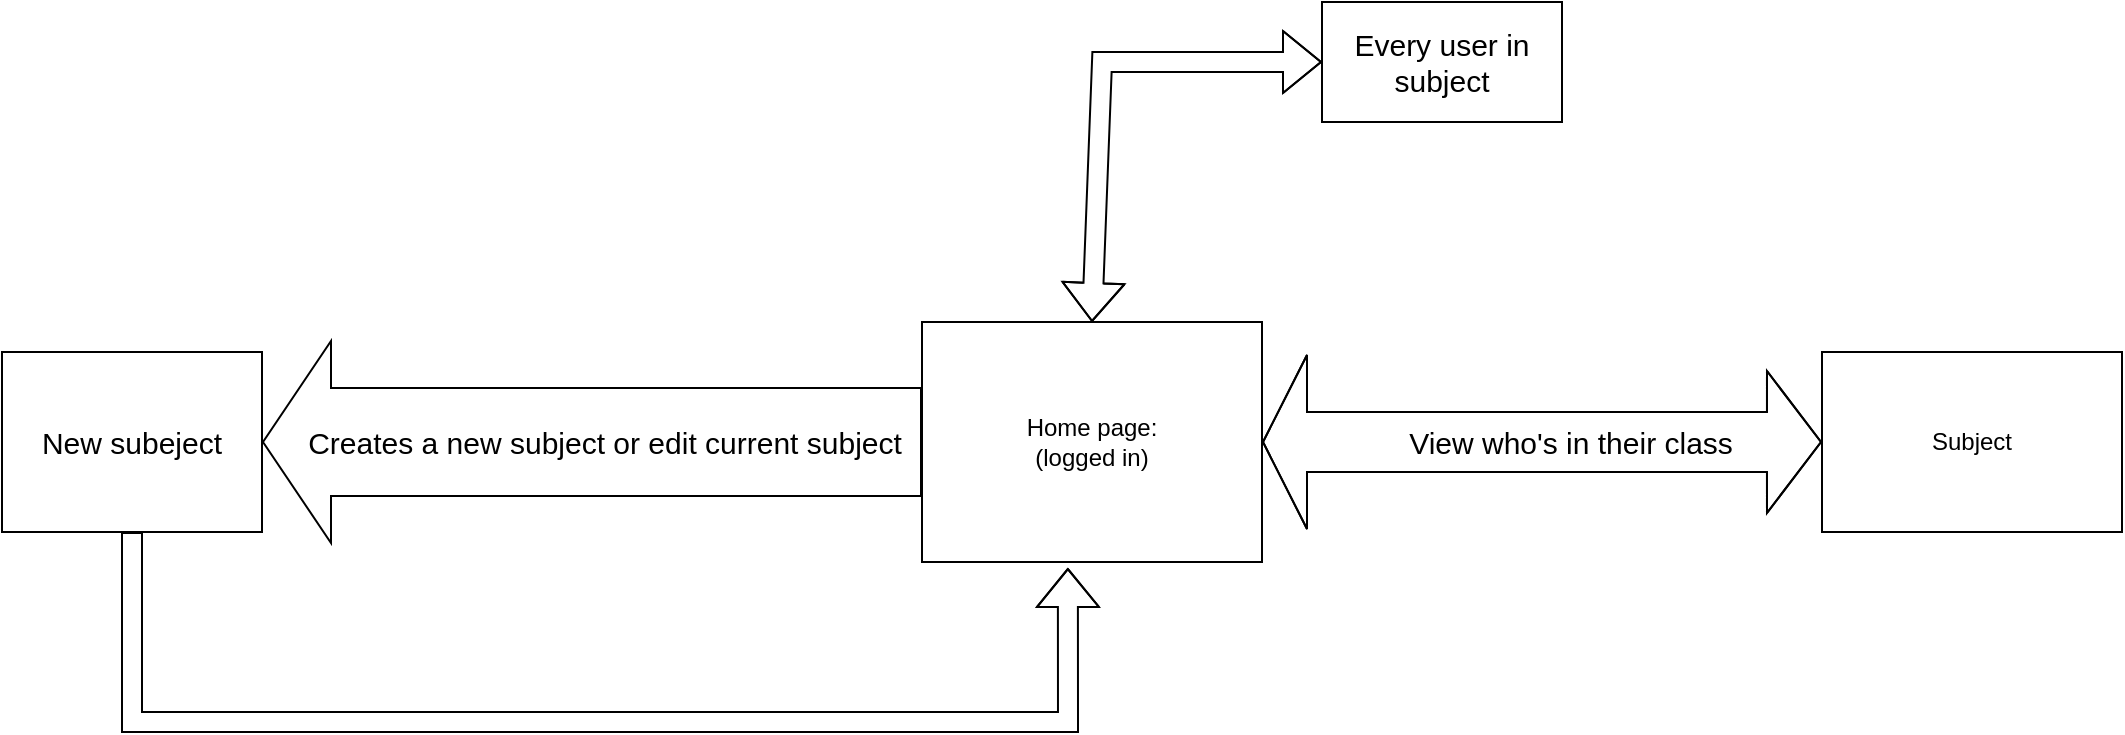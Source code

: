 <mxfile version="20.2.7" type="github"><diagram id="JPpeoHwAQJ4xhLXs8zQr" name="Page-1"><mxGraphModel dx="2272" dy="794" grid="1" gridSize="10" guides="1" tooltips="1" connect="1" arrows="1" fold="1" page="1" pageScale="1" pageWidth="850" pageHeight="1100" math="0" shadow="0"><root><mxCell id="0"/><mxCell id="1" parent="0"/><mxCell id="Fp4q8BtrpF00mYqWAOfm-1" value="Home page:&lt;br&gt;(logged in)" style="rounded=0;whiteSpace=wrap;html=1;" vertex="1" parent="1"><mxGeometry x="-10" y="330" width="170" height="120" as="geometry"/></mxCell><mxCell id="Fp4q8BtrpF00mYqWAOfm-3" value="Subject" style="rounded=0;whiteSpace=wrap;html=1;" vertex="1" parent="1"><mxGeometry x="440" y="345" width="150" height="90" as="geometry"/></mxCell><mxCell id="Fp4q8BtrpF00mYqWAOfm-6" value="" style="shape=flexArrow;endArrow=classic;startArrow=classic;html=1;rounded=0;fontSize=15;exitX=1;exitY=0.5;exitDx=0;exitDy=0;entryX=0;entryY=0.5;entryDx=0;entryDy=0;startWidth=56;startSize=7;endWidth=40;endSize=8.67;width=30;" edge="1" parent="1" source="Fp4q8BtrpF00mYqWAOfm-1" target="Fp4q8BtrpF00mYqWAOfm-3"><mxGeometry width="100" height="100" relative="1" as="geometry"><mxPoint x="250" y="410" as="sourcePoint"/><mxPoint x="350" y="310" as="targetPoint"/><Array as="points"><mxPoint x="320" y="390"/></Array></mxGeometry></mxCell><mxCell id="Fp4q8BtrpF00mYqWAOfm-7" value="View who's in their class" style="edgeLabel;html=1;align=center;verticalAlign=middle;resizable=0;points=[];fontSize=15;" vertex="1" connectable="0" parent="Fp4q8BtrpF00mYqWAOfm-6"><mxGeometry x="0.377" y="-1" relative="1" as="geometry"><mxPoint x="-39" y="-1" as="offset"/></mxGeometry></mxCell><mxCell id="Fp4q8BtrpF00mYqWAOfm-9" value="" style="shape=flexArrow;endArrow=classic;startArrow=classic;html=1;rounded=0;fontSize=15;exitX=0.5;exitY=0;exitDx=0;exitDy=0;entryX=0;entryY=0.5;entryDx=0;entryDy=0;" edge="1" parent="1" source="Fp4q8BtrpF00mYqWAOfm-1" target="Fp4q8BtrpF00mYqWAOfm-10"><mxGeometry width="100" height="100" relative="1" as="geometry"><mxPoint x="110" y="350" as="sourcePoint"/><mxPoint x="250" y="200" as="targetPoint"/><Array as="points"><mxPoint x="80" y="200"/></Array></mxGeometry></mxCell><mxCell id="Fp4q8BtrpF00mYqWAOfm-10" value="Every user in subject" style="rounded=0;whiteSpace=wrap;html=1;fontSize=15;" vertex="1" parent="1"><mxGeometry x="190" y="170" width="120" height="60" as="geometry"/></mxCell><mxCell id="Fp4q8BtrpF00mYqWAOfm-12" value="" style="shape=flexArrow;endArrow=classic;html=1;rounded=0;fontSize=15;exitX=0;exitY=0.5;exitDx=0;exitDy=0;endWidth=46;endSize=11;width=54;entryX=1;entryY=0.5;entryDx=0;entryDy=0;" edge="1" parent="1" source="Fp4q8BtrpF00mYqWAOfm-1" target="Fp4q8BtrpF00mYqWAOfm-13"><mxGeometry width="50" height="50" relative="1" as="geometry"><mxPoint x="130" y="320" as="sourcePoint"/><mxPoint x="-220" y="390" as="targetPoint"/></mxGeometry></mxCell><mxCell id="Fp4q8BtrpF00mYqWAOfm-14" value="Creates a new subject or edit current subject" style="edgeLabel;html=1;align=center;verticalAlign=middle;resizable=0;points=[];fontSize=15;" vertex="1" connectable="0" parent="Fp4q8BtrpF00mYqWAOfm-12"><mxGeometry x="0.343" y="4" relative="1" as="geometry"><mxPoint x="62" y="-4" as="offset"/></mxGeometry></mxCell><mxCell id="Fp4q8BtrpF00mYqWAOfm-13" value="New subeject" style="rounded=0;whiteSpace=wrap;html=1;fontSize=15;" vertex="1" parent="1"><mxGeometry x="-470" y="345" width="130" height="90" as="geometry"/></mxCell><mxCell id="Fp4q8BtrpF00mYqWAOfm-15" value="" style="shape=flexArrow;endArrow=classic;html=1;rounded=0;fontSize=15;exitX=0.5;exitY=1;exitDx=0;exitDy=0;entryX=0.429;entryY=1.025;entryDx=0;entryDy=0;entryPerimeter=0;" edge="1" parent="1" source="Fp4q8BtrpF00mYqWAOfm-13" target="Fp4q8BtrpF00mYqWAOfm-1"><mxGeometry width="50" height="50" relative="1" as="geometry"><mxPoint x="-80" y="630" as="sourcePoint"/><mxPoint x="-30" y="580" as="targetPoint"/><Array as="points"><mxPoint x="-405" y="530"/><mxPoint x="63" y="530"/></Array></mxGeometry></mxCell></root></mxGraphModel></diagram></mxfile>